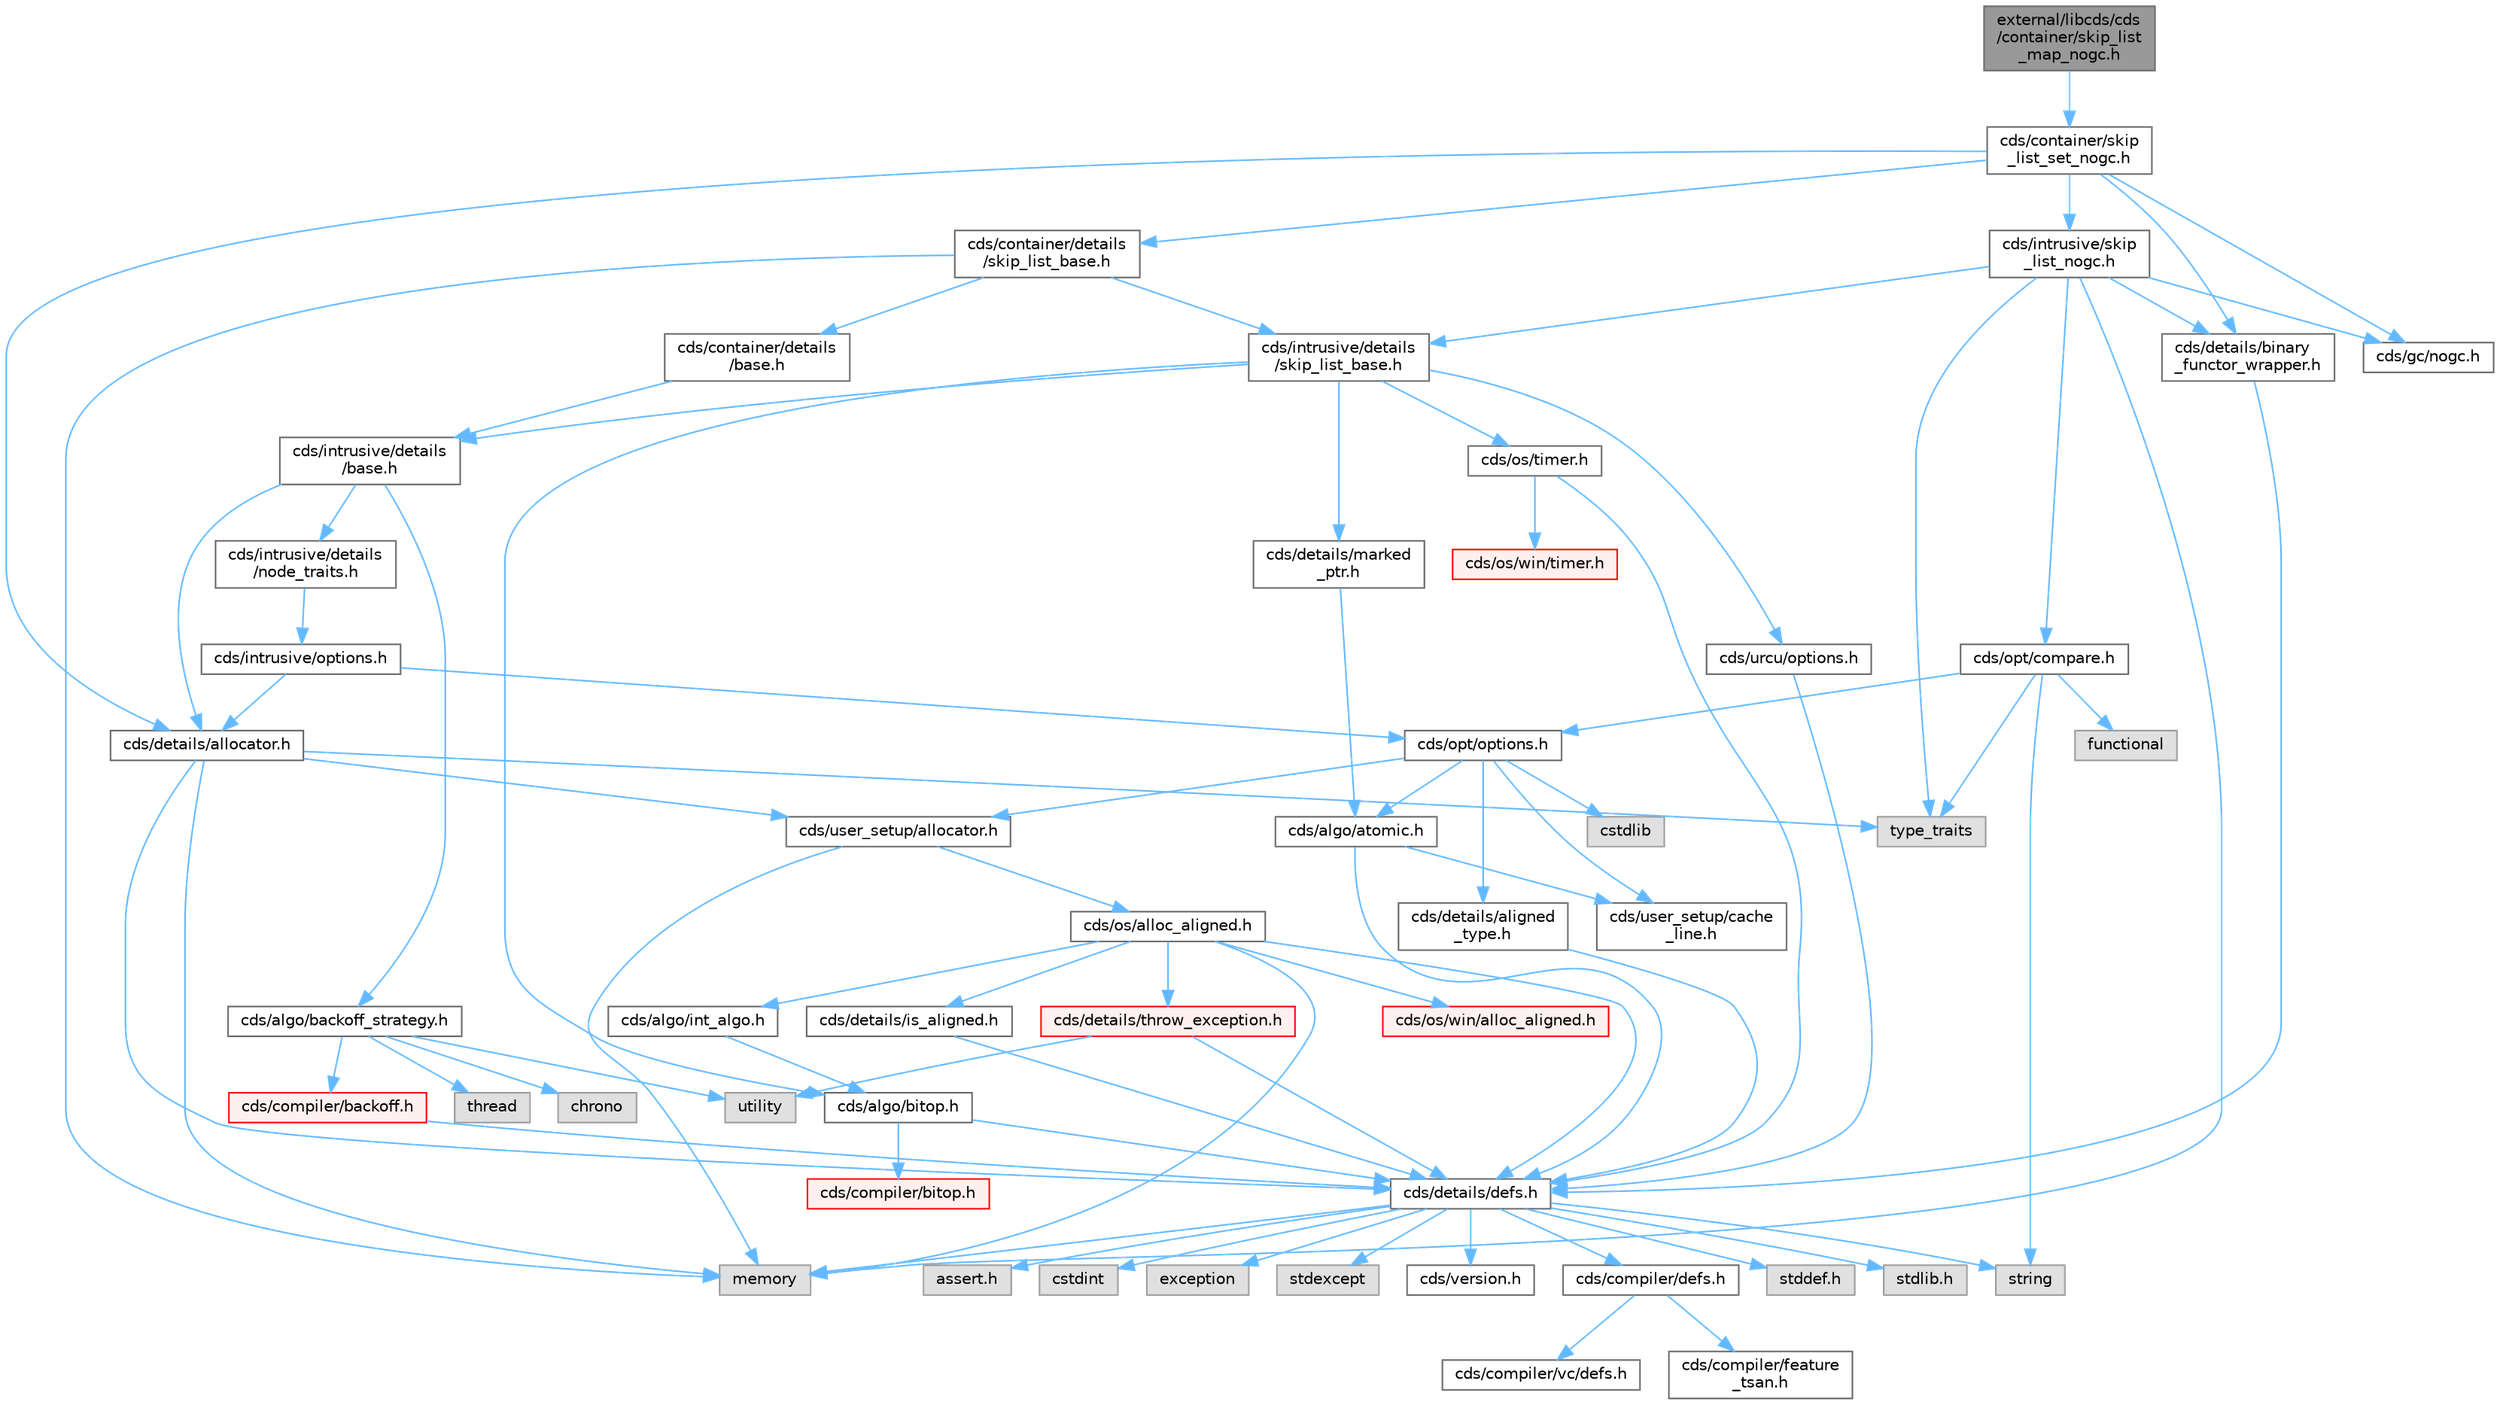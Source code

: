 digraph "external/libcds/cds/container/skip_list_map_nogc.h"
{
 // LATEX_PDF_SIZE
  bgcolor="transparent";
  edge [fontname=Helvetica,fontsize=10,labelfontname=Helvetica,labelfontsize=10];
  node [fontname=Helvetica,fontsize=10,shape=box,height=0.2,width=0.4];
  Node1 [id="Node000001",label="external/libcds/cds\l/container/skip_list\l_map_nogc.h",height=0.2,width=0.4,color="gray40", fillcolor="grey60", style="filled", fontcolor="black",tooltip=" "];
  Node1 -> Node2 [id="edge80_Node000001_Node000002",color="steelblue1",style="solid",tooltip=" "];
  Node2 [id="Node000002",label="cds/container/skip\l_list_set_nogc.h",height=0.2,width=0.4,color="grey40", fillcolor="white", style="filled",URL="$skip__list__set__nogc_8h.html",tooltip=" "];
  Node2 -> Node3 [id="edge81_Node000002_Node000003",color="steelblue1",style="solid",tooltip=" "];
  Node3 [id="Node000003",label="cds/intrusive/skip\l_list_nogc.h",height=0.2,width=0.4,color="grey40", fillcolor="white", style="filled",URL="$skip__list__nogc_8h.html",tooltip=" "];
  Node3 -> Node4 [id="edge82_Node000003_Node000004",color="steelblue1",style="solid",tooltip=" "];
  Node4 [id="Node000004",label="type_traits",height=0.2,width=0.4,color="grey60", fillcolor="#E0E0E0", style="filled",tooltip=" "];
  Node3 -> Node5 [id="edge83_Node000003_Node000005",color="steelblue1",style="solid",tooltip=" "];
  Node5 [id="Node000005",label="memory",height=0.2,width=0.4,color="grey60", fillcolor="#E0E0E0", style="filled",tooltip=" "];
  Node3 -> Node6 [id="edge84_Node000003_Node000006",color="steelblue1",style="solid",tooltip=" "];
  Node6 [id="Node000006",label="cds/gc/nogc.h",height=0.2,width=0.4,color="grey40", fillcolor="white", style="filled",URL="$nogc_8h.html",tooltip=" "];
  Node3 -> Node7 [id="edge85_Node000003_Node000007",color="steelblue1",style="solid",tooltip=" "];
  Node7 [id="Node000007",label="cds/intrusive/details\l/skip_list_base.h",height=0.2,width=0.4,color="grey40", fillcolor="white", style="filled",URL="$intrusive_2details_2skip__list__base_8h.html",tooltip=" "];
  Node7 -> Node8 [id="edge86_Node000007_Node000008",color="steelblue1",style="solid",tooltip=" "];
  Node8 [id="Node000008",label="cds/intrusive/details\l/base.h",height=0.2,width=0.4,color="grey40", fillcolor="white", style="filled",URL="$external_2libcds_2cds_2intrusive_2details_2base_8h.html",tooltip=" "];
  Node8 -> Node9 [id="edge87_Node000008_Node000009",color="steelblue1",style="solid",tooltip=" "];
  Node9 [id="Node000009",label="cds/intrusive/details\l/node_traits.h",height=0.2,width=0.4,color="grey40", fillcolor="white", style="filled",URL="$node__traits_8h.html",tooltip=" "];
  Node9 -> Node10 [id="edge88_Node000009_Node000010",color="steelblue1",style="solid",tooltip=" "];
  Node10 [id="Node000010",label="cds/intrusive/options.h",height=0.2,width=0.4,color="grey40", fillcolor="white", style="filled",URL="$intrusive_2options_8h.html",tooltip=" "];
  Node10 -> Node11 [id="edge89_Node000010_Node000011",color="steelblue1",style="solid",tooltip=" "];
  Node11 [id="Node000011",label="cds/opt/options.h",height=0.2,width=0.4,color="grey40", fillcolor="white", style="filled",URL="$opt_2options_8h.html",tooltip=" "];
  Node11 -> Node12 [id="edge90_Node000011_Node000012",color="steelblue1",style="solid",tooltip=" "];
  Node12 [id="Node000012",label="cstdlib",height=0.2,width=0.4,color="grey60", fillcolor="#E0E0E0", style="filled",tooltip=" "];
  Node11 -> Node13 [id="edge91_Node000011_Node000013",color="steelblue1",style="solid",tooltip=" "];
  Node13 [id="Node000013",label="cds/details/aligned\l_type.h",height=0.2,width=0.4,color="grey40", fillcolor="white", style="filled",URL="$aligned__type_8h.html",tooltip=" "];
  Node13 -> Node14 [id="edge92_Node000013_Node000014",color="steelblue1",style="solid",tooltip=" "];
  Node14 [id="Node000014",label="cds/details/defs.h",height=0.2,width=0.4,color="grey40", fillcolor="white", style="filled",URL="$details_2defs_8h.html",tooltip=" "];
  Node14 -> Node15 [id="edge93_Node000014_Node000015",color="steelblue1",style="solid",tooltip=" "];
  Node15 [id="Node000015",label="stddef.h",height=0.2,width=0.4,color="grey60", fillcolor="#E0E0E0", style="filled",tooltip=" "];
  Node14 -> Node16 [id="edge94_Node000014_Node000016",color="steelblue1",style="solid",tooltip=" "];
  Node16 [id="Node000016",label="stdlib.h",height=0.2,width=0.4,color="grey60", fillcolor="#E0E0E0", style="filled",tooltip=" "];
  Node14 -> Node17 [id="edge95_Node000014_Node000017",color="steelblue1",style="solid",tooltip=" "];
  Node17 [id="Node000017",label="assert.h",height=0.2,width=0.4,color="grey60", fillcolor="#E0E0E0", style="filled",tooltip=" "];
  Node14 -> Node18 [id="edge96_Node000014_Node000018",color="steelblue1",style="solid",tooltip=" "];
  Node18 [id="Node000018",label="cstdint",height=0.2,width=0.4,color="grey60", fillcolor="#E0E0E0", style="filled",tooltip=" "];
  Node14 -> Node19 [id="edge97_Node000014_Node000019",color="steelblue1",style="solid",tooltip=" "];
  Node19 [id="Node000019",label="exception",height=0.2,width=0.4,color="grey60", fillcolor="#E0E0E0", style="filled",tooltip=" "];
  Node14 -> Node20 [id="edge98_Node000014_Node000020",color="steelblue1",style="solid",tooltip=" "];
  Node20 [id="Node000020",label="stdexcept",height=0.2,width=0.4,color="grey60", fillcolor="#E0E0E0", style="filled",tooltip=" "];
  Node14 -> Node21 [id="edge99_Node000014_Node000021",color="steelblue1",style="solid",tooltip=" "];
  Node21 [id="Node000021",label="string",height=0.2,width=0.4,color="grey60", fillcolor="#E0E0E0", style="filled",tooltip=" "];
  Node14 -> Node5 [id="edge100_Node000014_Node000005",color="steelblue1",style="solid",tooltip=" "];
  Node14 -> Node22 [id="edge101_Node000014_Node000022",color="steelblue1",style="solid",tooltip=" "];
  Node22 [id="Node000022",label="cds/version.h",height=0.2,width=0.4,color="grey40", fillcolor="white", style="filled",URL="$external_2libcds_2cds_2version_8h.html",tooltip=" "];
  Node14 -> Node23 [id="edge102_Node000014_Node000023",color="steelblue1",style="solid",tooltip=" "];
  Node23 [id="Node000023",label="cds/compiler/defs.h",height=0.2,width=0.4,color="grey40", fillcolor="white", style="filled",URL="$compiler_2defs_8h.html",tooltip=" "];
  Node23 -> Node24 [id="edge103_Node000023_Node000024",color="steelblue1",style="solid",tooltip=" "];
  Node24 [id="Node000024",label="cds/compiler/vc/defs.h",height=0.2,width=0.4,color="grey40", fillcolor="white", style="filled",URL="$compiler_2vc_2defs_8h.html",tooltip=" "];
  Node23 -> Node25 [id="edge104_Node000023_Node000025",color="steelblue1",style="solid",tooltip=" "];
  Node25 [id="Node000025",label="cds/compiler/feature\l_tsan.h",height=0.2,width=0.4,color="grey40", fillcolor="white", style="filled",URL="$feature__tsan_8h.html",tooltip=" "];
  Node11 -> Node26 [id="edge105_Node000011_Node000026",color="steelblue1",style="solid",tooltip=" "];
  Node26 [id="Node000026",label="cds/user_setup/allocator.h",height=0.2,width=0.4,color="grey40", fillcolor="white", style="filled",URL="$external_2libcds_2cds_2user__setup_2allocator_8h.html",tooltip="Default implementation of allocator classes."];
  Node26 -> Node5 [id="edge106_Node000026_Node000005",color="steelblue1",style="solid",tooltip=" "];
  Node26 -> Node27 [id="edge107_Node000026_Node000027",color="steelblue1",style="solid",tooltip=" "];
  Node27 [id="Node000027",label="cds/os/alloc_aligned.h",height=0.2,width=0.4,color="grey40", fillcolor="white", style="filled",URL="$alloc__aligned_8h.html",tooltip=" "];
  Node27 -> Node14 [id="edge108_Node000027_Node000014",color="steelblue1",style="solid",tooltip=" "];
  Node27 -> Node28 [id="edge109_Node000027_Node000028",color="steelblue1",style="solid",tooltip=" "];
  Node28 [id="Node000028",label="cds/os/win/alloc_aligned.h",height=0.2,width=0.4,color="red", fillcolor="#FFF0F0", style="filled",URL="$win_2alloc__aligned_8h.html",tooltip=" "];
  Node27 -> Node5 [id="edge110_Node000027_Node000005",color="steelblue1",style="solid",tooltip=" "];
  Node27 -> Node30 [id="edge111_Node000027_Node000030",color="steelblue1",style="solid",tooltip=" "];
  Node30 [id="Node000030",label="cds/details/is_aligned.h",height=0.2,width=0.4,color="grey40", fillcolor="white", style="filled",URL="$is__aligned_8h.html",tooltip=" "];
  Node30 -> Node14 [id="edge112_Node000030_Node000014",color="steelblue1",style="solid",tooltip=" "];
  Node27 -> Node31 [id="edge113_Node000027_Node000031",color="steelblue1",style="solid",tooltip=" "];
  Node31 [id="Node000031",label="cds/algo/int_algo.h",height=0.2,width=0.4,color="grey40", fillcolor="white", style="filled",URL="$int__algo_8h.html",tooltip=" "];
  Node31 -> Node32 [id="edge114_Node000031_Node000032",color="steelblue1",style="solid",tooltip=" "];
  Node32 [id="Node000032",label="cds/algo/bitop.h",height=0.2,width=0.4,color="grey40", fillcolor="white", style="filled",URL="$algo_2bitop_8h.html",tooltip=" "];
  Node32 -> Node14 [id="edge115_Node000032_Node000014",color="steelblue1",style="solid",tooltip=" "];
  Node32 -> Node33 [id="edge116_Node000032_Node000033",color="steelblue1",style="solid",tooltip=" "];
  Node33 [id="Node000033",label="cds/compiler/bitop.h",height=0.2,width=0.4,color="red", fillcolor="#FFF0F0", style="filled",URL="$compiler_2bitop_8h.html",tooltip=" "];
  Node27 -> Node38 [id="edge117_Node000027_Node000038",color="steelblue1",style="solid",tooltip=" "];
  Node38 [id="Node000038",label="cds/details/throw_exception.h",height=0.2,width=0.4,color="red", fillcolor="#FFF0F0", style="filled",URL="$throw__exception_8h.html",tooltip=" "];
  Node38 -> Node14 [id="edge118_Node000038_Node000014",color="steelblue1",style="solid",tooltip=" "];
  Node38 -> Node40 [id="edge119_Node000038_Node000040",color="steelblue1",style="solid",tooltip=" "];
  Node40 [id="Node000040",label="utility",height=0.2,width=0.4,color="grey60", fillcolor="#E0E0E0", style="filled",tooltip=" "];
  Node11 -> Node41 [id="edge120_Node000011_Node000041",color="steelblue1",style="solid",tooltip=" "];
  Node41 [id="Node000041",label="cds/user_setup/cache\l_line.h",height=0.2,width=0.4,color="grey40", fillcolor="white", style="filled",URL="$cache__line_8h.html",tooltip="Cache-line size definition"];
  Node11 -> Node42 [id="edge121_Node000011_Node000042",color="steelblue1",style="solid",tooltip=" "];
  Node42 [id="Node000042",label="cds/algo/atomic.h",height=0.2,width=0.4,color="grey40", fillcolor="white", style="filled",URL="$external_2libcds_2cds_2algo_2atomic_8h.html",tooltip=" "];
  Node42 -> Node14 [id="edge122_Node000042_Node000014",color="steelblue1",style="solid",tooltip=" "];
  Node42 -> Node41 [id="edge123_Node000042_Node000041",color="steelblue1",style="solid",tooltip=" "];
  Node10 -> Node43 [id="edge124_Node000010_Node000043",color="steelblue1",style="solid",tooltip=" "];
  Node43 [id="Node000043",label="cds/details/allocator.h",height=0.2,width=0.4,color="grey40", fillcolor="white", style="filled",URL="$external_2libcds_2cds_2details_2allocator_8h.html",tooltip=" "];
  Node43 -> Node4 [id="edge125_Node000043_Node000004",color="steelblue1",style="solid",tooltip=" "];
  Node43 -> Node5 [id="edge126_Node000043_Node000005",color="steelblue1",style="solid",tooltip=" "];
  Node43 -> Node14 [id="edge127_Node000043_Node000014",color="steelblue1",style="solid",tooltip=" "];
  Node43 -> Node26 [id="edge128_Node000043_Node000026",color="steelblue1",style="solid",tooltip=" "];
  Node8 -> Node43 [id="edge129_Node000008_Node000043",color="steelblue1",style="solid",tooltip=" "];
  Node8 -> Node44 [id="edge130_Node000008_Node000044",color="steelblue1",style="solid",tooltip=" "];
  Node44 [id="Node000044",label="cds/algo/backoff_strategy.h",height=0.2,width=0.4,color="grey40", fillcolor="white", style="filled",URL="$backoff__strategy_8h.html",tooltip=" "];
  Node44 -> Node40 [id="edge131_Node000044_Node000040",color="steelblue1",style="solid",tooltip=" "];
  Node44 -> Node36 [id="edge132_Node000044_Node000036",color="steelblue1",style="solid",tooltip=" "];
  Node36 [id="Node000036",label="thread",height=0.2,width=0.4,color="grey60", fillcolor="#E0E0E0", style="filled",tooltip=" "];
  Node44 -> Node45 [id="edge133_Node000044_Node000045",color="steelblue1",style="solid",tooltip=" "];
  Node45 [id="Node000045",label="chrono",height=0.2,width=0.4,color="grey60", fillcolor="#E0E0E0", style="filled",tooltip=" "];
  Node44 -> Node46 [id="edge134_Node000044_Node000046",color="steelblue1",style="solid",tooltip=" "];
  Node46 [id="Node000046",label="cds/compiler/backoff.h",height=0.2,width=0.4,color="red", fillcolor="#FFF0F0", style="filled",URL="$backoff_8h.html",tooltip=" "];
  Node46 -> Node14 [id="edge135_Node000046_Node000014",color="steelblue1",style="solid",tooltip=" "];
  Node7 -> Node48 [id="edge136_Node000007_Node000048",color="steelblue1",style="solid",tooltip=" "];
  Node48 [id="Node000048",label="cds/details/marked\l_ptr.h",height=0.2,width=0.4,color="grey40", fillcolor="white", style="filled",URL="$marked__ptr_8h.html",tooltip=" "];
  Node48 -> Node42 [id="edge137_Node000048_Node000042",color="steelblue1",style="solid",tooltip=" "];
  Node7 -> Node32 [id="edge138_Node000007_Node000032",color="steelblue1",style="solid",tooltip=" "];
  Node7 -> Node49 [id="edge139_Node000007_Node000049",color="steelblue1",style="solid",tooltip=" "];
  Node49 [id="Node000049",label="cds/os/timer.h",height=0.2,width=0.4,color="grey40", fillcolor="white", style="filled",URL="$timer_8h.html",tooltip=" "];
  Node49 -> Node14 [id="edge140_Node000049_Node000014",color="steelblue1",style="solid",tooltip=" "];
  Node49 -> Node50 [id="edge141_Node000049_Node000050",color="steelblue1",style="solid",tooltip=" "];
  Node50 [id="Node000050",label="cds/os/win/timer.h",height=0.2,width=0.4,color="red", fillcolor="#FFF0F0", style="filled",URL="$win_2timer_8h.html",tooltip=" "];
  Node7 -> Node52 [id="edge142_Node000007_Node000052",color="steelblue1",style="solid",tooltip=" "];
  Node52 [id="Node000052",label="cds/urcu/options.h",height=0.2,width=0.4,color="grey40", fillcolor="white", style="filled",URL="$urcu_2options_8h.html",tooltip=" "];
  Node52 -> Node14 [id="edge143_Node000052_Node000014",color="steelblue1",style="solid",tooltip=" "];
  Node3 -> Node53 [id="edge144_Node000003_Node000053",color="steelblue1",style="solid",tooltip=" "];
  Node53 [id="Node000053",label="cds/opt/compare.h",height=0.2,width=0.4,color="grey40", fillcolor="white", style="filled",URL="$external_2libcds_2cds_2opt_2compare_8h.html",tooltip=" "];
  Node53 -> Node4 [id="edge145_Node000053_Node000004",color="steelblue1",style="solid",tooltip=" "];
  Node53 -> Node54 [id="edge146_Node000053_Node000054",color="steelblue1",style="solid",tooltip=" "];
  Node54 [id="Node000054",label="functional",height=0.2,width=0.4,color="grey60", fillcolor="#E0E0E0", style="filled",tooltip=" "];
  Node53 -> Node21 [id="edge147_Node000053_Node000021",color="steelblue1",style="solid",tooltip=" "];
  Node53 -> Node11 [id="edge148_Node000053_Node000011",color="steelblue1",style="solid",tooltip=" "];
  Node3 -> Node55 [id="edge149_Node000003_Node000055",color="steelblue1",style="solid",tooltip=" "];
  Node55 [id="Node000055",label="cds/details/binary\l_functor_wrapper.h",height=0.2,width=0.4,color="grey40", fillcolor="white", style="filled",URL="$binary__functor__wrapper_8h.html",tooltip=" "];
  Node55 -> Node14 [id="edge150_Node000055_Node000014",color="steelblue1",style="solid",tooltip=" "];
  Node2 -> Node56 [id="edge151_Node000002_Node000056",color="steelblue1",style="solid",tooltip=" "];
  Node56 [id="Node000056",label="cds/container/details\l/skip_list_base.h",height=0.2,width=0.4,color="grey40", fillcolor="white", style="filled",URL="$container_2details_2skip__list__base_8h.html",tooltip=" "];
  Node56 -> Node7 [id="edge152_Node000056_Node000007",color="steelblue1",style="solid",tooltip=" "];
  Node56 -> Node57 [id="edge153_Node000056_Node000057",color="steelblue1",style="solid",tooltip=" "];
  Node57 [id="Node000057",label="cds/container/details\l/base.h",height=0.2,width=0.4,color="grey40", fillcolor="white", style="filled",URL="$external_2libcds_2cds_2container_2details_2base_8h.html",tooltip=" "];
  Node57 -> Node8 [id="edge154_Node000057_Node000008",color="steelblue1",style="solid",tooltip=" "];
  Node56 -> Node5 [id="edge155_Node000056_Node000005",color="steelblue1",style="solid",tooltip=" "];
  Node2 -> Node55 [id="edge156_Node000002_Node000055",color="steelblue1",style="solid",tooltip=" "];
  Node2 -> Node6 [id="edge157_Node000002_Node000006",color="steelblue1",style="solid",tooltip=" "];
  Node2 -> Node43 [id="edge158_Node000002_Node000043",color="steelblue1",style="solid",tooltip=" "];
}
